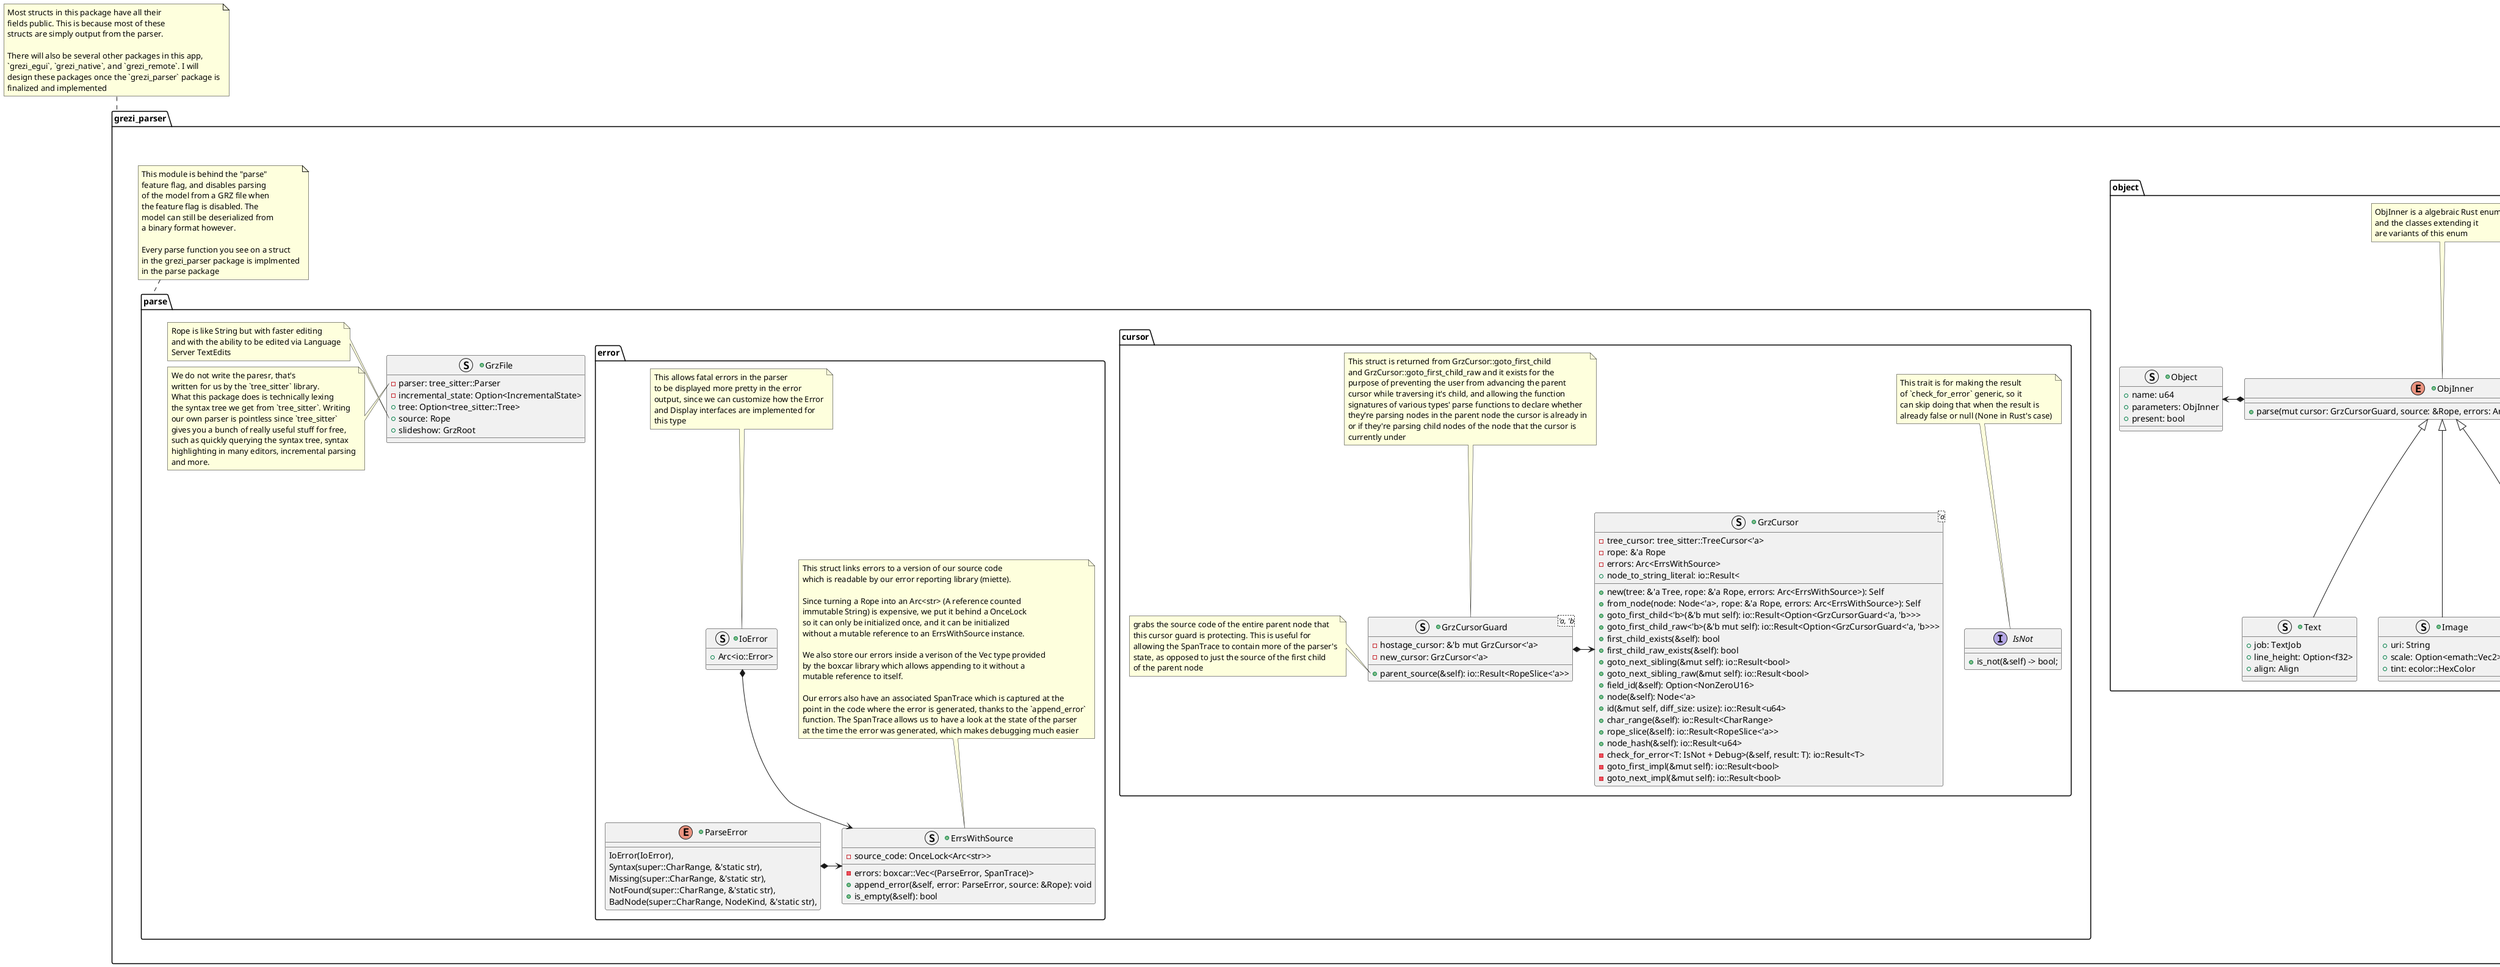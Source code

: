 @startuml
'https://plantuml.com/class-diagram

package grezi_parser {
    +struct GrzRoot {
        - viewboxes: HashMap<u64, Viewbox>
        - objects: HashMap<u64, Object>
        - slides: IndexMap<u64, Slide>
    }

    note left of GrzRoot::slides {
        IndexMap is like HashMap but with order
        retained and faster iteration
    }

    package parse {
        package cursor {
            interface IsNot {
                + is_not(&self) -> bool;
            }

            note top of IsNot {
                This trait is for making the result
                of `check_for_error` generic, so it
                can skip doing that when the result is
                already false or null (None in Rust's case)
            }

            +struct GrzCursor<'a> {
                - tree_cursor: tree_sitter::TreeCursor<'a>
                - rope: &'a Rope
                - errors: Arc<ErrsWithSource>
                + new(tree: &'a Tree, rope: &'a Rope, errors: Arc<ErrsWithSource>): Self
                + from_node(node: Node<'a>, rope: &'a Rope, errors: Arc<ErrsWithSource>): Self
                + goto_first_child<'b>(&'b mut self): io::Result<Option<GrzCursorGuard<'a, 'b>>>
                + goto_first_child_raw<'b>(&'b mut self): io::Result<Option<GrzCursorGuard<'a, 'b>>>
                + first_child_exists(&self): bool
                + first_child_raw_exists(&self): bool
                + goto_next_sibling(&mut self): io::Result<bool>
                + goto_next_sibling_raw(&mut self): io::Result<bool>
                + field_id(&self): Option<NonZeroU16>
                + node(&self): Node<'a>
                + id(&mut self, diff_size: usize): io::Result<u64>
                + char_range(&self): io::Result<CharRange>
                + rope_slice(&self): io::Result<RopeSlice<'a>>
                + node_hash(&self): io::Result<u64>
                + node_to_string_literal: io::Result<
                - check_for_error<T: IsNot + Debug>(&self, result: T): io::Result<T>
                - goto_first_impl(&mut self): io::Result<bool>
                - goto_next_impl(&mut self): io::Result<bool>
            }

            +struct GrzCursorGuard<'a, 'b> {
                - hostage_cursor: &'b mut GrzCursor<'a>
                - new_cursor: GrzCursor<'a>
                + parent_source(&self): io::Result<RopeSlice<'a>>
            }

            note left of GrzCursorGuard::parent_source {
                grabs the source code of the entire parent node that
                this cursor guard is protecting. This is useful for
                allowing the SpanTrace to contain more of the parser's
                state, as opposed to just the source of the first child
                of the parent node
            }

            GrzCursorGuard *-> GrzCursor

            note top of GrzCursorGuard {
                This struct is returned from GrzCursor::goto_first_child
                and GrzCursor::goto_first_child_raw and it exists for the
                purpose of preventing the user from advancing the parent
                cursor while traversing it's child, and allowing the function
                signatures of various types' parse functions to declare whether
                they're parsing nodes in the parent node the cursor is already in
                or if they're parsing child nodes of the node that the cursor is
                currently under
            }
        }

        package error {
            +struct IoError {
                +Arc<io::Error>
            }

            +enum ParseError {
                IoError(IoError),
                Syntax(super::CharRange, &'static str),
                Missing(super::CharRange, &'static str),
                NotFound(super::CharRange, &'static str),
                BadNode(super::CharRange, NodeKind, &'static str),
            }

            +struct ErrsWithSource {
                - errors: boxcar::Vec<(ParseError, SpanTrace)>
                - source_code: OnceLock<Arc<str>>
                + append_error(&self, error: ParseError, source: &Rope): void
                + is_empty(&self): bool
            }

            ParseError *-> ErrsWithSource
            IoError *--> ErrsWithSource

            note top of ErrsWithSource {
                This struct links errors to a version of our source code
                which is readable by our error reporting library (miette).

                Since turning a Rope into an Arc<str> (A reference counted
                immutable String) is expensive, we put it behind a OnceLock
                so it can only be initialized once, and it can be initialized
                without a mutable reference to an ErrsWithSource instance.

                We also store our errors inside a verison of the Vec type provided
                by the boxcar library which allows appending to it without a
                mutable reference to itself.

                Our errors also have an associated SpanTrace which is captured at the
                point in the code where the error is generated, thanks to the `append_error`
                function. The SpanTrace allows us to have a look at the state of the parser
                at the time the error was generated, which makes debugging much easier
            }

            note top of IoError {
                This allows fatal errors in the parser
                to be displayed more pretty in the error
                output, since we can customize how the Error
                and Display interfaces are implemented for
                this type
            }
        }

        +struct GrzFile {
            - parser: tree_sitter::Parser
            - incremental_state: Option<IncrementalState>
            + tree: Option<tree_sitter::Tree>
            + source: Rope
            + slideshow: GrzRoot
        }

        note left of GrzFile::source {
            Rope is like String but with faster editing
            and with the ability to be edited via Language
            Server TextEdits
        }

        note left of GrzFile::parser {
            We do not write the paresr, that's
            written for us by the `tree_sitter` library.
            What this package does is technically lexing
            the syntax tree we get from `tree_sitter`. Writing
            our own parser is pointless since `tree_sitter`
            gives you a bunch of really useful stuff for free,
            such as quickly querying the syntax tree, syntax
            highlighting in many editors, incremental parsing
            and more.
        }
    }

    package viewbox {
        +struct ViewboxRef {
            + vb_name: VbIdentifier
            + subbox: usize
            + parse(mut cursor: GrzCursorGuard, source: &Rope, errors: Arc<ErrsWithSource>): io::Result<()>
        }

        +struct Viewbox {
            + name: u64
            + split_on: ViewboxRef
            + inner: ViewboxInner
            + present: bool
            + parse(mut cursor: GrzCursorGuard, source: &Rope, errors: Arc<ErrsWithSource>): io::Result<()>
        }

        +struct ViewboxInner {
            + direction: Direction,
            + constraints: Vec<Constraint>
            + parse(mut cursor: GrzCursorGuard, source: &Rope, errors: Arc<ErrsWithSource>): io::Result<()>
        }

        +enum Direction {
            Horizontal, Vertical
        }

        +enum Constraint {
            Min(u16),
            Max(u16),
            Length(u16),
            Percentage(u16),
            Ratio(u32, u32),
            Fill(u16),
            + parse(mut cursor: GrzCursorGuard, source: &Rope, errors: Arc<ErrsWithSource>): io::Result<()>
        }

        +enum VbIdentifier {
            Named(u64),
            Size,
            Inherit,
            + parse(mut cursor: GrzCursorGuard, source: &Rope, errors: Arc<ErrsWithSource>): io::Result<()>
        }

        Direction *--> ViewboxInner
        Constraint *--> ViewboxInner
        ViewboxInner *--> Viewbox
        VbIdentifier *-> ViewboxRef
        ViewboxRef *--> Viewbox

        note left of Viewbox::present {
            Used to remove viewboxes that
            are no longer in the syntax tree
        }
    }

    package slide {
        +struct Slide {
            + objects: Option<Vec<SlideObj>>
            + present: bool
            + parse(mut cursor: GrzCursorGuard, source: &Rope, errors: Arc<ErrsWithSource>): io::Result<()>
        }

        +struct SlideObj {
            + name: u64
            + viewbox: SlideVb
            + vb_from: Option<ViewboxRef>
            + positions: ObjPositions
        }

        +struct ObjPositions {
            + from_alignment: Option<Align2>
            + to_alignment: Option<Align2>
            + exiting: bool
        }

        +enum SlideVb {
            Viewbox(ViewboxRef),
            InnerVb(split_on),
            Implicit
        }
    }

    package object {
        +struct Object {
            + name: u64
            + parameters: ObjInner
            + present: bool
        }

        +enum ObjInner {
            + parse(mut cursor: GrzCursorGuard, source: &Rope, errors: Arc<ErrsWithSource>): io::Result<()>
        }

        +struct Text {
            + job: TextJob
            + line_height: Option<f32>
            + align: Align
        }

        +struct Image {
            + uri: String
            + scale: Option<emath::Vec2>
            + tint: ecolor::HexColor
        }

        +struct Rect {
            color: ecolor::HexColor
            height: f32
        }

        Object <-* ObjInner
        ObjInner <|-- Text
        ObjInner <|-- Image
        ObjInner <|-- Rect

        note top of ObjInner {
            ObjInner is a algebraic Rust enum,
            and the classes extending it
            are variants of this enum
        }
    }

    slide.Slide *-> GrzRoot
    viewbox.Viewbox *--> GrzRoot
    viewbox.ViewboxRef *-> slide.SlideObj
    viewbox.ViewboxRef *-> slide.SlideVb


    note top of parse {
        This module is behind the "parse"
        feature flag, and disables parsing
        of the model from a GRZ file when
        the feature flag is disabled. The
        model can still be deserialized from
        a binary format however.

        Every parse function you see on a struct
        in the grezi_parser package is implmented
        in the parse package
    }
}

note top of grezi_parser {
    Most structs in this package have all their
    fields public. This is because most of these
    structs are simply output from the parser.

    There will also be several other packages in this app,
    `grezi_egui`, `grezi_native`, and `grezi_remote`. I will
    design these packages once the `grezi_parser` package is
    finalized and implemented
}

@enduml